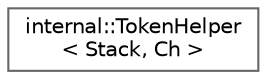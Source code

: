 digraph "Graphical Class Hierarchy"
{
 // LATEX_PDF_SIZE
  bgcolor="transparent";
  edge [fontname=Helvetica,fontsize=10,labelfontname=Helvetica,labelfontsize=10];
  node [fontname=Helvetica,fontsize=10,shape=box,height=0.2,width=0.4];
  rankdir="LR";
  Node0 [id="Node000000",label="internal::TokenHelper\l\< Stack, Ch \>",height=0.2,width=0.4,color="grey40", fillcolor="white", style="filled",URL="$structinternal_1_1_token_helper.html",tooltip=" "];
}
